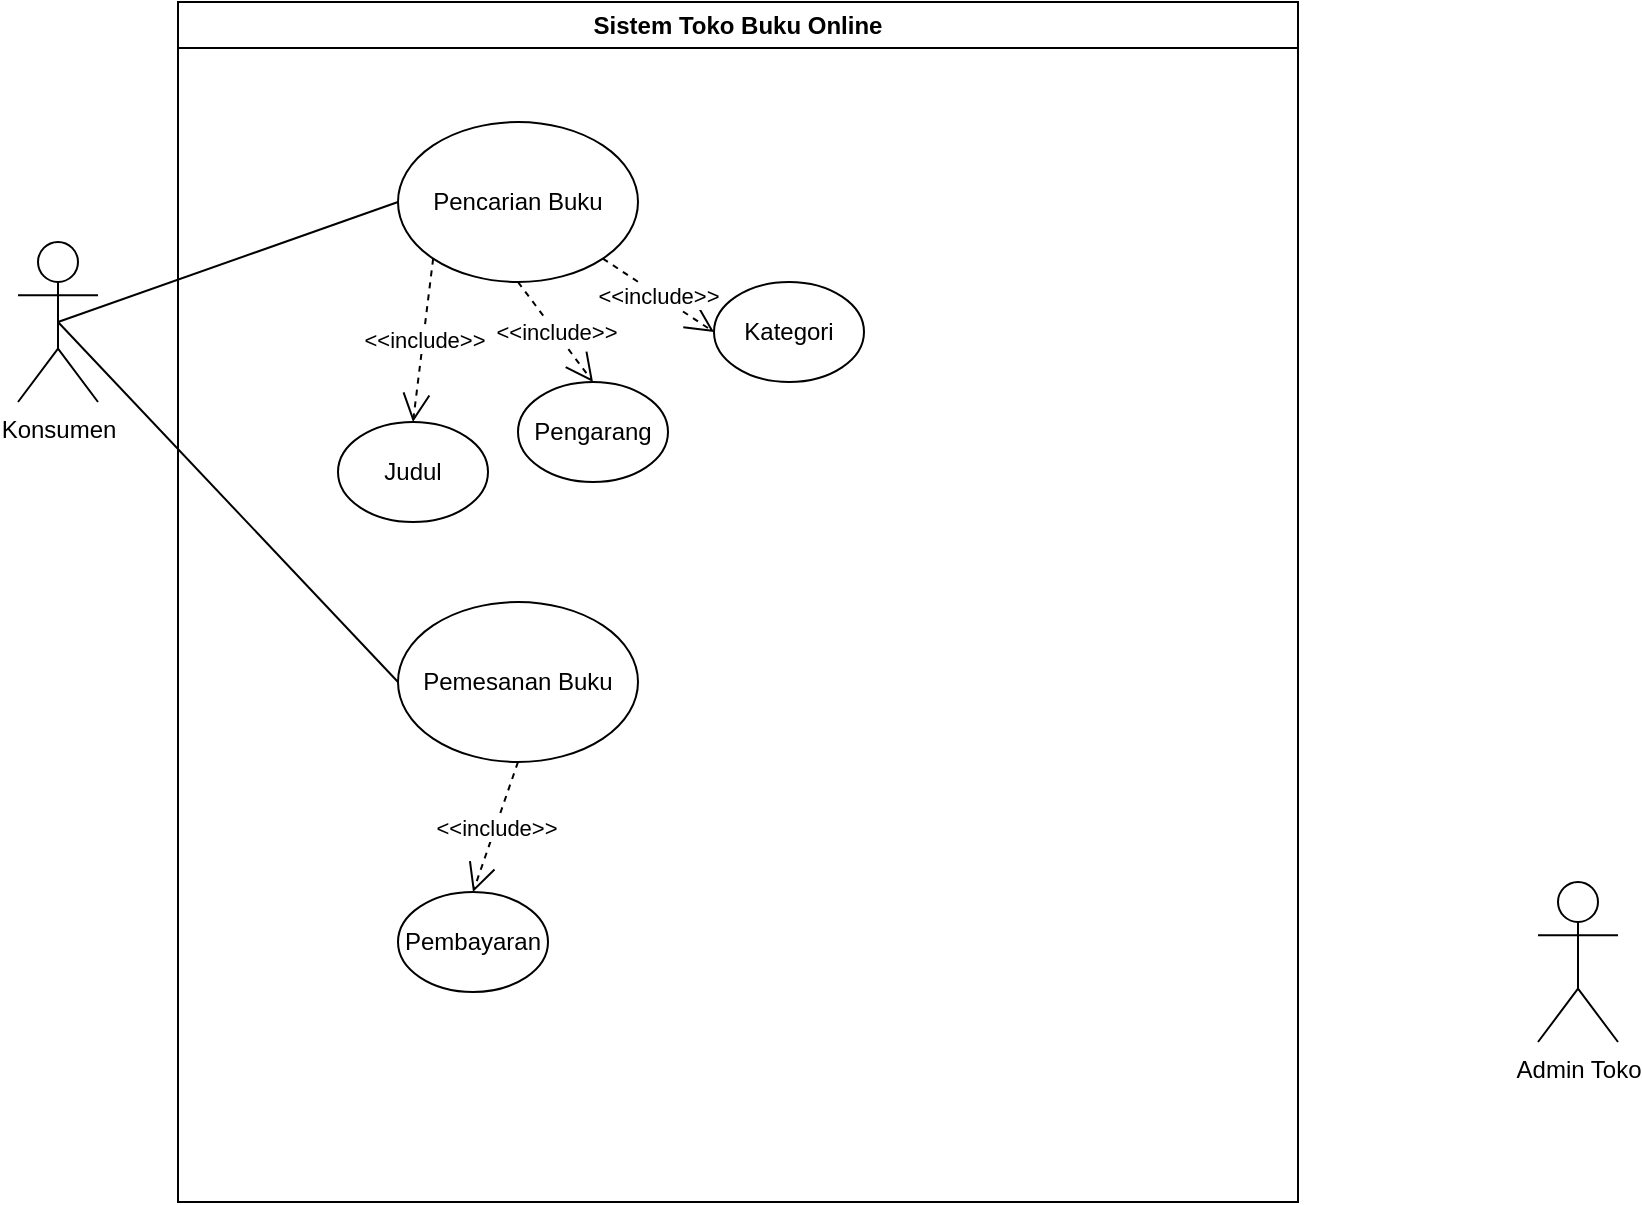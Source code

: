 <mxfile version="24.8.6">
  <diagram name="Page-1" id="AMS0fTUhrBLNYwUgedSh">
    <mxGraphModel dx="581" dy="742" grid="1" gridSize="10" guides="1" tooltips="1" connect="1" arrows="1" fold="1" page="1" pageScale="1" pageWidth="850" pageHeight="1100" math="0" shadow="0">
      <root>
        <mxCell id="0" />
        <mxCell id="1" parent="0" />
        <mxCell id="19YLNRcRQW0V7mlCGsq5-1" value="Konsumen" style="shape=umlActor;verticalLabelPosition=bottom;verticalAlign=top;html=1;outlineConnect=0;" vertex="1" parent="1">
          <mxGeometry x="40" y="200" width="40" height="80" as="geometry" />
        </mxCell>
        <mxCell id="19YLNRcRQW0V7mlCGsq5-2" value="Admin Toko" style="shape=umlActor;verticalLabelPosition=bottom;verticalAlign=top;html=1;outlineConnect=0;" vertex="1" parent="1">
          <mxGeometry x="800" y="520" width="40" height="80" as="geometry" />
        </mxCell>
        <mxCell id="19YLNRcRQW0V7mlCGsq5-3" value="Sistem Toko Buku Online" style="swimlane;whiteSpace=wrap;html=1;" vertex="1" parent="1">
          <mxGeometry x="120" y="80" width="560" height="600" as="geometry" />
        </mxCell>
        <mxCell id="19YLNRcRQW0V7mlCGsq5-7" value="Pencarian Buku" style="ellipse;whiteSpace=wrap;html=1;" vertex="1" parent="19YLNRcRQW0V7mlCGsq5-3">
          <mxGeometry x="110" y="60" width="120" height="80" as="geometry" />
        </mxCell>
        <mxCell id="19YLNRcRQW0V7mlCGsq5-8" value="Judul" style="ellipse;whiteSpace=wrap;html=1;" vertex="1" parent="19YLNRcRQW0V7mlCGsq5-3">
          <mxGeometry x="80" y="210" width="75" height="50" as="geometry" />
        </mxCell>
        <mxCell id="19YLNRcRQW0V7mlCGsq5-11" value="Pengarang" style="ellipse;whiteSpace=wrap;html=1;" vertex="1" parent="19YLNRcRQW0V7mlCGsq5-3">
          <mxGeometry x="170" y="190" width="75" height="50" as="geometry" />
        </mxCell>
        <mxCell id="19YLNRcRQW0V7mlCGsq5-12" value="Kategori" style="ellipse;whiteSpace=wrap;html=1;" vertex="1" parent="19YLNRcRQW0V7mlCGsq5-3">
          <mxGeometry x="268" y="140" width="75" height="50" as="geometry" />
        </mxCell>
        <mxCell id="19YLNRcRQW0V7mlCGsq5-21" value="Pemesanan Buku" style="ellipse;whiteSpace=wrap;html=1;" vertex="1" parent="19YLNRcRQW0V7mlCGsq5-3">
          <mxGeometry x="110" y="300" width="120" height="80" as="geometry" />
        </mxCell>
        <mxCell id="19YLNRcRQW0V7mlCGsq5-23" value="&amp;lt;&amp;lt;include&amp;gt;&amp;gt;" style="endArrow=open;endSize=12;dashed=1;html=1;rounded=0;exitX=0;exitY=1;exitDx=0;exitDy=0;entryX=0.5;entryY=0;entryDx=0;entryDy=0;" edge="1" parent="19YLNRcRQW0V7mlCGsq5-3" source="19YLNRcRQW0V7mlCGsq5-7" target="19YLNRcRQW0V7mlCGsq5-8">
          <mxGeometry width="160" relative="1" as="geometry">
            <mxPoint x="20" y="180" as="sourcePoint" />
            <mxPoint x="30" y="200" as="targetPoint" />
          </mxGeometry>
        </mxCell>
        <mxCell id="19YLNRcRQW0V7mlCGsq5-24" value="&amp;lt;&amp;lt;include&amp;gt;&amp;gt;" style="endArrow=open;endSize=12;dashed=1;html=1;rounded=0;exitX=0.5;exitY=1;exitDx=0;exitDy=0;entryX=0.5;entryY=0;entryDx=0;entryDy=0;" edge="1" parent="19YLNRcRQW0V7mlCGsq5-3" source="19YLNRcRQW0V7mlCGsq5-7" target="19YLNRcRQW0V7mlCGsq5-11">
          <mxGeometry width="160" relative="1" as="geometry">
            <mxPoint x="128" y="220" as="sourcePoint" />
            <mxPoint x="138" y="138" as="targetPoint" />
          </mxGeometry>
        </mxCell>
        <mxCell id="19YLNRcRQW0V7mlCGsq5-25" value="&amp;lt;&amp;lt;include&amp;gt;&amp;gt;" style="endArrow=open;endSize=12;dashed=1;html=1;rounded=0;exitX=1;exitY=1;exitDx=0;exitDy=0;entryX=0;entryY=0.5;entryDx=0;entryDy=0;" edge="1" parent="19YLNRcRQW0V7mlCGsq5-3" source="19YLNRcRQW0V7mlCGsq5-7" target="19YLNRcRQW0V7mlCGsq5-12">
          <mxGeometry width="160" relative="1" as="geometry">
            <mxPoint x="138" y="230" as="sourcePoint" />
            <mxPoint x="148" y="148" as="targetPoint" />
          </mxGeometry>
        </mxCell>
        <mxCell id="19YLNRcRQW0V7mlCGsq5-26" value="Pembayaran" style="ellipse;whiteSpace=wrap;html=1;" vertex="1" parent="19YLNRcRQW0V7mlCGsq5-3">
          <mxGeometry x="110" y="445" width="75" height="50" as="geometry" />
        </mxCell>
        <mxCell id="19YLNRcRQW0V7mlCGsq5-27" value="&amp;lt;&amp;lt;include&amp;gt;&amp;gt;" style="endArrow=open;endSize=12;dashed=1;html=1;rounded=0;exitX=0.5;exitY=1;exitDx=0;exitDy=0;entryX=0.5;entryY=0;entryDx=0;entryDy=0;" edge="1" parent="19YLNRcRQW0V7mlCGsq5-3" source="19YLNRcRQW0V7mlCGsq5-21" target="19YLNRcRQW0V7mlCGsq5-26">
          <mxGeometry width="160" relative="1" as="geometry">
            <mxPoint x="138" y="138" as="sourcePoint" />
            <mxPoint x="128" y="220" as="targetPoint" />
          </mxGeometry>
        </mxCell>
        <mxCell id="19YLNRcRQW0V7mlCGsq5-19" value="" style="endArrow=none;html=1;rounded=0;exitX=0.5;exitY=0.5;exitDx=0;exitDy=0;exitPerimeter=0;entryX=0;entryY=0.5;entryDx=0;entryDy=0;" edge="1" parent="1" source="19YLNRcRQW0V7mlCGsq5-1" target="19YLNRcRQW0V7mlCGsq5-7">
          <mxGeometry width="50" height="50" relative="1" as="geometry">
            <mxPoint x="180" y="420" as="sourcePoint" />
            <mxPoint x="230" y="370" as="targetPoint" />
          </mxGeometry>
        </mxCell>
        <mxCell id="19YLNRcRQW0V7mlCGsq5-22" value="" style="endArrow=none;html=1;rounded=0;exitX=0.5;exitY=0.5;exitDx=0;exitDy=0;exitPerimeter=0;entryX=0;entryY=0.5;entryDx=0;entryDy=0;" edge="1" parent="1" source="19YLNRcRQW0V7mlCGsq5-1" target="19YLNRcRQW0V7mlCGsq5-21">
          <mxGeometry width="50" height="50" relative="1" as="geometry">
            <mxPoint x="70" y="250" as="sourcePoint" />
            <mxPoint x="240" y="190" as="targetPoint" />
          </mxGeometry>
        </mxCell>
      </root>
    </mxGraphModel>
  </diagram>
</mxfile>
